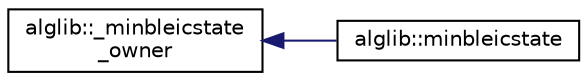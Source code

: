 digraph "Graphical Class Hierarchy"
{
  edge [fontname="Helvetica",fontsize="10",labelfontname="Helvetica",labelfontsize="10"];
  node [fontname="Helvetica",fontsize="10",shape=record];
  rankdir="LR";
  Node0 [label="alglib::_minbleicstate\l_owner",height=0.2,width=0.4,color="black", fillcolor="white", style="filled",URL="$classalglib_1_1__minbleicstate__owner.html"];
  Node0 -> Node1 [dir="back",color="midnightblue",fontsize="10",style="solid",fontname="Helvetica"];
  Node1 [label="alglib::minbleicstate",height=0.2,width=0.4,color="black", fillcolor="white", style="filled",URL="$classalglib_1_1minbleicstate.html"];
}
